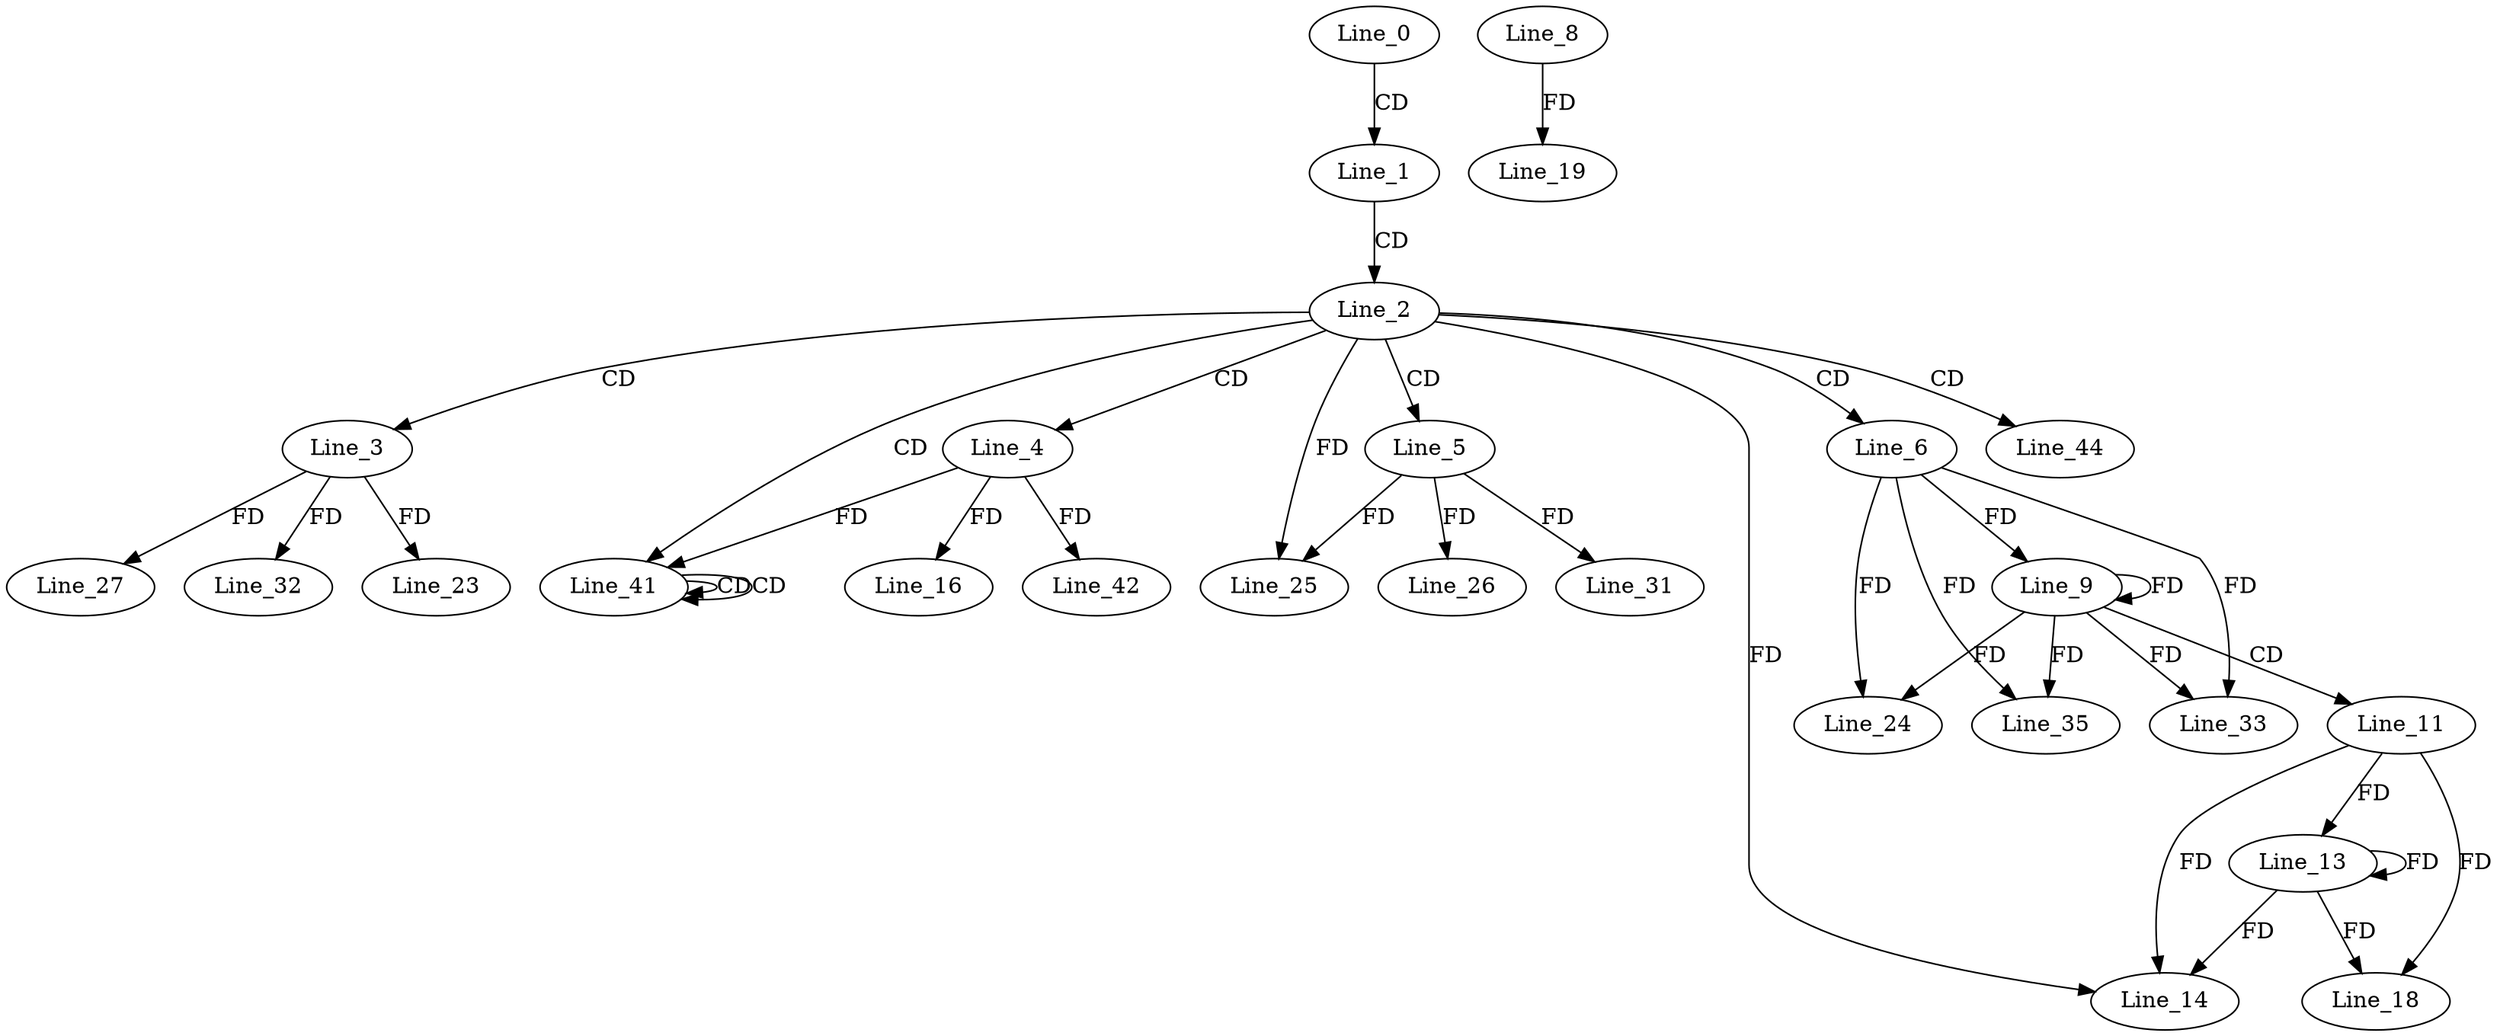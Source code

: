 digraph G {
  Line_0;
  Line_1;
  Line_2;
  Line_3;
  Line_4;
  Line_5;
  Line_6;
  Line_9;
  Line_9;
  Line_11;
  Line_13;
  Line_14;
  Line_16;
  Line_18;
  Line_8;
  Line_19;
  Line_23;
  Line_24;
  Line_25;
  Line_26;
  Line_27;
  Line_31;
  Line_32;
  Line_33;
  Line_35;
  Line_41;
  Line_41;
  Line_41;
  Line_42;
  Line_44;
  Line_0 -> Line_1 [ label="CD" ];
  Line_1 -> Line_2 [ label="CD" ];
  Line_2 -> Line_3 [ label="CD" ];
  Line_2 -> Line_4 [ label="CD" ];
  Line_2 -> Line_5 [ label="CD" ];
  Line_2 -> Line_6 [ label="CD" ];
  Line_6 -> Line_9 [ label="FD" ];
  Line_9 -> Line_9 [ label="FD" ];
  Line_9 -> Line_11 [ label="CD" ];
  Line_11 -> Line_13 [ label="FD" ];
  Line_13 -> Line_13 [ label="FD" ];
  Line_11 -> Line_14 [ label="FD" ];
  Line_13 -> Line_14 [ label="FD" ];
  Line_2 -> Line_14 [ label="FD" ];
  Line_4 -> Line_16 [ label="FD" ];
  Line_11 -> Line_18 [ label="FD" ];
  Line_13 -> Line_18 [ label="FD" ];
  Line_8 -> Line_19 [ label="FD" ];
  Line_3 -> Line_23 [ label="FD" ];
  Line_6 -> Line_24 [ label="FD" ];
  Line_9 -> Line_24 [ label="FD" ];
  Line_2 -> Line_25 [ label="FD" ];
  Line_5 -> Line_25 [ label="FD" ];
  Line_5 -> Line_26 [ label="FD" ];
  Line_3 -> Line_27 [ label="FD" ];
  Line_5 -> Line_31 [ label="FD" ];
  Line_3 -> Line_32 [ label="FD" ];
  Line_6 -> Line_33 [ label="FD" ];
  Line_9 -> Line_33 [ label="FD" ];
  Line_6 -> Line_35 [ label="FD" ];
  Line_9 -> Line_35 [ label="FD" ];
  Line_2 -> Line_41 [ label="CD" ];
  Line_41 -> Line_41 [ label="CD" ];
  Line_41 -> Line_41 [ label="CD" ];
  Line_4 -> Line_41 [ label="FD" ];
  Line_4 -> Line_42 [ label="FD" ];
  Line_2 -> Line_44 [ label="CD" ];
}
